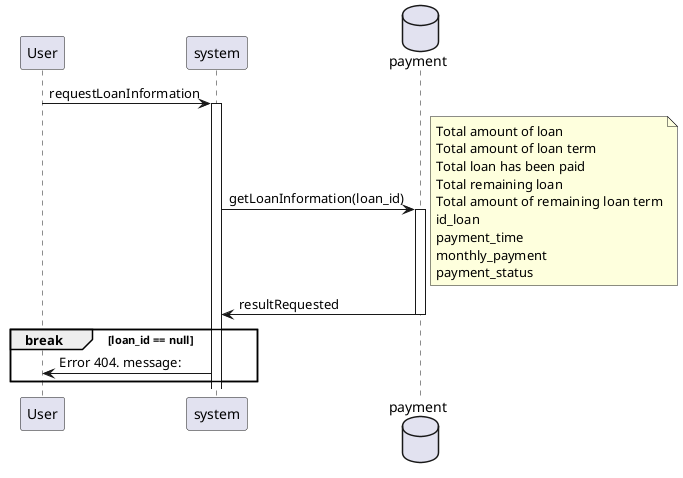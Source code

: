 @startuml

participant User
participant system
database payment

User -> system++: requestLoanInformation

system -> payment ++ : getLoanInformation(loan_id)
note right
    Total amount of loan
    Total amount of loan term
    Total loan has been paid
    Total remaining loan
    Total amount of remaining loan term
    id_loan
    payment_time
    monthly_payment
    payment_status
end note
payment -> system -- : resultRequested

break loan_id == null

system -> User: Error 404. message:


end

@enduml